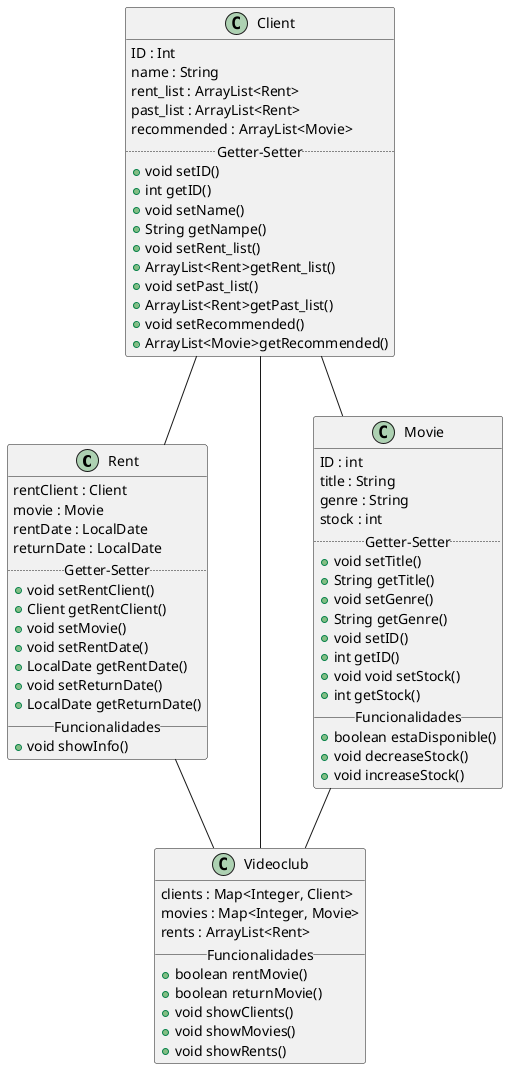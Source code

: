 @startuml

Rent -- Videoclub
Movie -- Videoclub
Client -- Videoclub
Client -- Movie
Client -- Rent

class Rent{
rentClient : Client
movie : Movie
rentDate : LocalDate
returnDate : LocalDate
..Getter-Setter..
+void setRentClient()
+Client getRentClient()
+void setMovie()
+void setRentDate()
+LocalDate getRentDate()
+void setReturnDate()
+LocalDate getReturnDate()
__Funcionalidades__
+void showInfo()
}

class Videoclub{
clients : Map<Integer, Client>
movies : Map<Integer, Movie>
rents : ArrayList<Rent>
__Funcionalidades__
+boolean rentMovie()
+boolean returnMovie()
+void showClients()
+void showMovies()
+void showRents()
}

class Movie{
ID : int
title : String
genre : String
stock : int
..Getter-Setter..
+void setTitle()
+String getTitle()
+void setGenre()
+String getGenre()
+void setID()
+int getID()
+void void setStock()
+int getStock()
__Funcionalidades__
+boolean estaDisponible()
+void decreaseStock()
+void increaseStock()
}

class Client{
ID : Int
name : String
rent_list : ArrayList<Rent>
past_list : ArrayList<Rent>
recommended : ArrayList<Movie>
..Getter-Setter..
+void setID()
+int getID()
+void setName()
+String getNampe()
+void setRent_list()
+ArrayList<Rent>getRent_list()
+void setPast_list()
+ArrayList<Rent>getPast_list()
+void setRecommended()
+ArrayList<Movie>getRecommended()
}
@enduml

